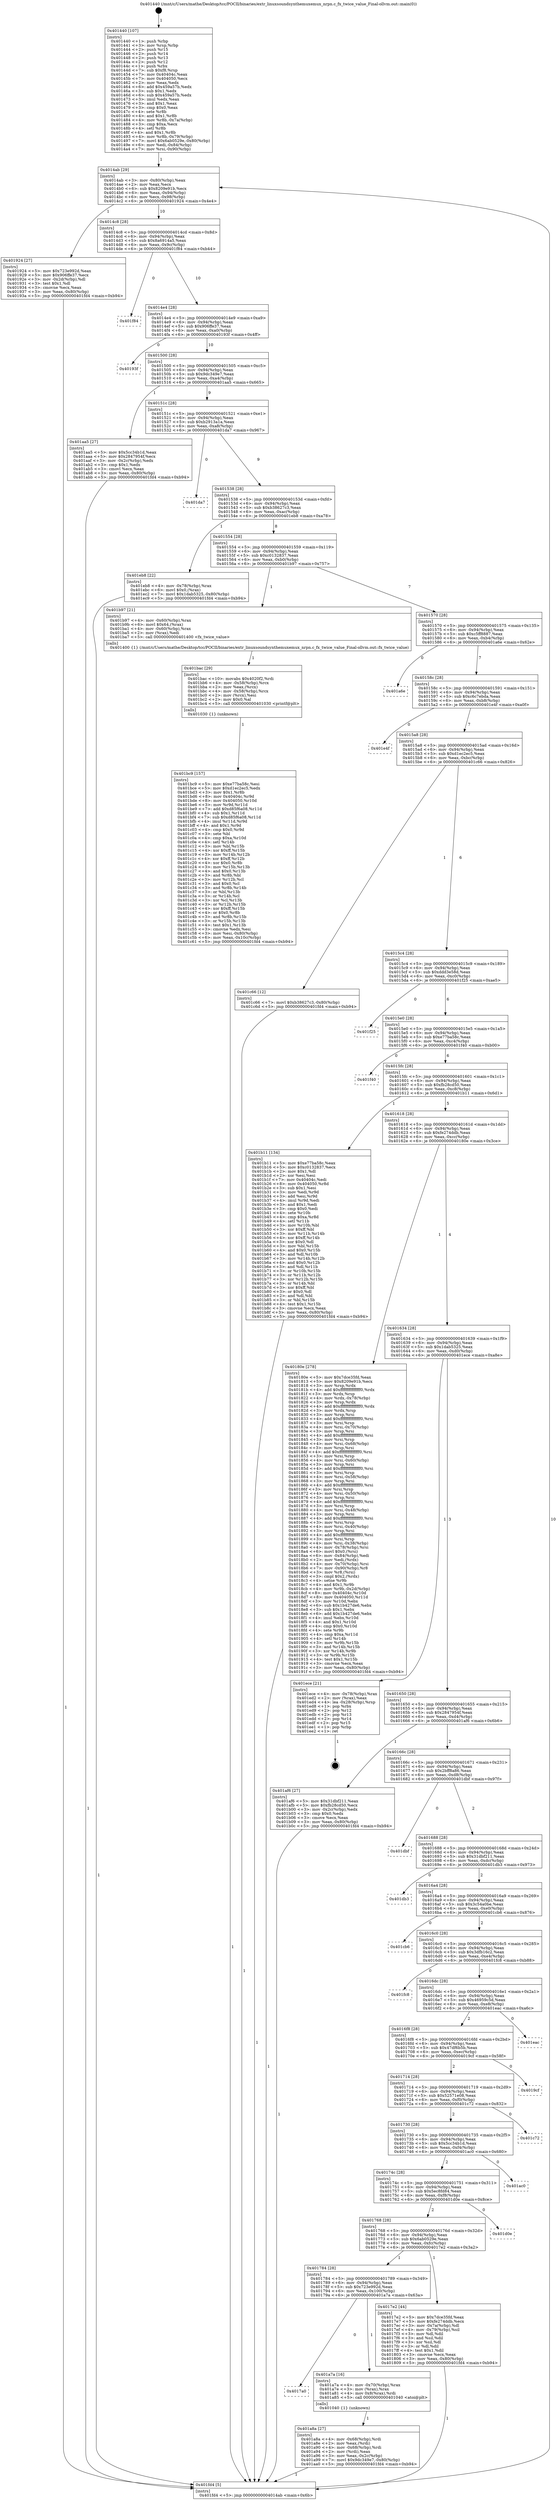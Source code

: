 digraph "0x401440" {
  label = "0x401440 (/mnt/c/Users/mathe/Desktop/tcc/POCII/binaries/extr_linuxsoundsynthemuxemux_nrpn.c_fx_twice_value_Final-ollvm.out::main(0))"
  labelloc = "t"
  node[shape=record]

  Entry [label="",width=0.3,height=0.3,shape=circle,fillcolor=black,style=filled]
  "0x4014ab" [label="{
     0x4014ab [29]\l
     | [instrs]\l
     &nbsp;&nbsp;0x4014ab \<+3\>: mov -0x80(%rbp),%eax\l
     &nbsp;&nbsp;0x4014ae \<+2\>: mov %eax,%ecx\l
     &nbsp;&nbsp;0x4014b0 \<+6\>: sub $0x8209e91b,%ecx\l
     &nbsp;&nbsp;0x4014b6 \<+6\>: mov %eax,-0x94(%rbp)\l
     &nbsp;&nbsp;0x4014bc \<+6\>: mov %ecx,-0x98(%rbp)\l
     &nbsp;&nbsp;0x4014c2 \<+6\>: je 0000000000401924 \<main+0x4e4\>\l
  }"]
  "0x401924" [label="{
     0x401924 [27]\l
     | [instrs]\l
     &nbsp;&nbsp;0x401924 \<+5\>: mov $0x723e992d,%eax\l
     &nbsp;&nbsp;0x401929 \<+5\>: mov $0x906ffe37,%ecx\l
     &nbsp;&nbsp;0x40192e \<+3\>: mov -0x2d(%rbp),%dl\l
     &nbsp;&nbsp;0x401931 \<+3\>: test $0x1,%dl\l
     &nbsp;&nbsp;0x401934 \<+3\>: cmovne %ecx,%eax\l
     &nbsp;&nbsp;0x401937 \<+3\>: mov %eax,-0x80(%rbp)\l
     &nbsp;&nbsp;0x40193a \<+5\>: jmp 0000000000401fd4 \<main+0xb94\>\l
  }"]
  "0x4014c8" [label="{
     0x4014c8 [28]\l
     | [instrs]\l
     &nbsp;&nbsp;0x4014c8 \<+5\>: jmp 00000000004014cd \<main+0x8d\>\l
     &nbsp;&nbsp;0x4014cd \<+6\>: mov -0x94(%rbp),%eax\l
     &nbsp;&nbsp;0x4014d3 \<+5\>: sub $0x8a6914a5,%eax\l
     &nbsp;&nbsp;0x4014d8 \<+6\>: mov %eax,-0x9c(%rbp)\l
     &nbsp;&nbsp;0x4014de \<+6\>: je 0000000000401f84 \<main+0xb44\>\l
  }"]
  Exit [label="",width=0.3,height=0.3,shape=circle,fillcolor=black,style=filled,peripheries=2]
  "0x401f84" [label="{
     0x401f84\l
  }", style=dashed]
  "0x4014e4" [label="{
     0x4014e4 [28]\l
     | [instrs]\l
     &nbsp;&nbsp;0x4014e4 \<+5\>: jmp 00000000004014e9 \<main+0xa9\>\l
     &nbsp;&nbsp;0x4014e9 \<+6\>: mov -0x94(%rbp),%eax\l
     &nbsp;&nbsp;0x4014ef \<+5\>: sub $0x906ffe37,%eax\l
     &nbsp;&nbsp;0x4014f4 \<+6\>: mov %eax,-0xa0(%rbp)\l
     &nbsp;&nbsp;0x4014fa \<+6\>: je 000000000040193f \<main+0x4ff\>\l
  }"]
  "0x401bc9" [label="{
     0x401bc9 [157]\l
     | [instrs]\l
     &nbsp;&nbsp;0x401bc9 \<+5\>: mov $0xe77ba58c,%esi\l
     &nbsp;&nbsp;0x401bce \<+5\>: mov $0xd1ec2ec5,%edx\l
     &nbsp;&nbsp;0x401bd3 \<+3\>: mov $0x1,%r8b\l
     &nbsp;&nbsp;0x401bd6 \<+8\>: mov 0x40404c,%r9d\l
     &nbsp;&nbsp;0x401bde \<+8\>: mov 0x404050,%r10d\l
     &nbsp;&nbsp;0x401be6 \<+3\>: mov %r9d,%r11d\l
     &nbsp;&nbsp;0x401be9 \<+7\>: add $0xd85f6a08,%r11d\l
     &nbsp;&nbsp;0x401bf0 \<+4\>: sub $0x1,%r11d\l
     &nbsp;&nbsp;0x401bf4 \<+7\>: sub $0xd85f6a08,%r11d\l
     &nbsp;&nbsp;0x401bfb \<+4\>: imul %r11d,%r9d\l
     &nbsp;&nbsp;0x401bff \<+4\>: and $0x1,%r9d\l
     &nbsp;&nbsp;0x401c03 \<+4\>: cmp $0x0,%r9d\l
     &nbsp;&nbsp;0x401c07 \<+3\>: sete %bl\l
     &nbsp;&nbsp;0x401c0a \<+4\>: cmp $0xa,%r10d\l
     &nbsp;&nbsp;0x401c0e \<+4\>: setl %r14b\l
     &nbsp;&nbsp;0x401c12 \<+3\>: mov %bl,%r15b\l
     &nbsp;&nbsp;0x401c15 \<+4\>: xor $0xff,%r15b\l
     &nbsp;&nbsp;0x401c19 \<+3\>: mov %r14b,%r12b\l
     &nbsp;&nbsp;0x401c1c \<+4\>: xor $0xff,%r12b\l
     &nbsp;&nbsp;0x401c20 \<+4\>: xor $0x0,%r8b\l
     &nbsp;&nbsp;0x401c24 \<+3\>: mov %r15b,%r13b\l
     &nbsp;&nbsp;0x401c27 \<+4\>: and $0x0,%r13b\l
     &nbsp;&nbsp;0x401c2b \<+3\>: and %r8b,%bl\l
     &nbsp;&nbsp;0x401c2e \<+3\>: mov %r12b,%cl\l
     &nbsp;&nbsp;0x401c31 \<+3\>: and $0x0,%cl\l
     &nbsp;&nbsp;0x401c34 \<+3\>: and %r8b,%r14b\l
     &nbsp;&nbsp;0x401c37 \<+3\>: or %bl,%r13b\l
     &nbsp;&nbsp;0x401c3a \<+3\>: or %r14b,%cl\l
     &nbsp;&nbsp;0x401c3d \<+3\>: xor %cl,%r13b\l
     &nbsp;&nbsp;0x401c40 \<+3\>: or %r12b,%r15b\l
     &nbsp;&nbsp;0x401c43 \<+4\>: xor $0xff,%r15b\l
     &nbsp;&nbsp;0x401c47 \<+4\>: or $0x0,%r8b\l
     &nbsp;&nbsp;0x401c4b \<+3\>: and %r8b,%r15b\l
     &nbsp;&nbsp;0x401c4e \<+3\>: or %r15b,%r13b\l
     &nbsp;&nbsp;0x401c51 \<+4\>: test $0x1,%r13b\l
     &nbsp;&nbsp;0x401c55 \<+3\>: cmovne %edx,%esi\l
     &nbsp;&nbsp;0x401c58 \<+3\>: mov %esi,-0x80(%rbp)\l
     &nbsp;&nbsp;0x401c5b \<+6\>: mov %eax,-0x10c(%rbp)\l
     &nbsp;&nbsp;0x401c61 \<+5\>: jmp 0000000000401fd4 \<main+0xb94\>\l
  }"]
  "0x40193f" [label="{
     0x40193f\l
  }", style=dashed]
  "0x401500" [label="{
     0x401500 [28]\l
     | [instrs]\l
     &nbsp;&nbsp;0x401500 \<+5\>: jmp 0000000000401505 \<main+0xc5\>\l
     &nbsp;&nbsp;0x401505 \<+6\>: mov -0x94(%rbp),%eax\l
     &nbsp;&nbsp;0x40150b \<+5\>: sub $0x9dc349e7,%eax\l
     &nbsp;&nbsp;0x401510 \<+6\>: mov %eax,-0xa4(%rbp)\l
     &nbsp;&nbsp;0x401516 \<+6\>: je 0000000000401aa5 \<main+0x665\>\l
  }"]
  "0x401bac" [label="{
     0x401bac [29]\l
     | [instrs]\l
     &nbsp;&nbsp;0x401bac \<+10\>: movabs $0x4020f2,%rdi\l
     &nbsp;&nbsp;0x401bb6 \<+4\>: mov -0x58(%rbp),%rcx\l
     &nbsp;&nbsp;0x401bba \<+2\>: mov %eax,(%rcx)\l
     &nbsp;&nbsp;0x401bbc \<+4\>: mov -0x58(%rbp),%rcx\l
     &nbsp;&nbsp;0x401bc0 \<+2\>: mov (%rcx),%esi\l
     &nbsp;&nbsp;0x401bc2 \<+2\>: mov $0x0,%al\l
     &nbsp;&nbsp;0x401bc4 \<+5\>: call 0000000000401030 \<printf@plt\>\l
     | [calls]\l
     &nbsp;&nbsp;0x401030 \{1\} (unknown)\l
  }"]
  "0x401aa5" [label="{
     0x401aa5 [27]\l
     | [instrs]\l
     &nbsp;&nbsp;0x401aa5 \<+5\>: mov $0x5cc34b1d,%eax\l
     &nbsp;&nbsp;0x401aaa \<+5\>: mov $0x2847954f,%ecx\l
     &nbsp;&nbsp;0x401aaf \<+3\>: mov -0x2c(%rbp),%edx\l
     &nbsp;&nbsp;0x401ab2 \<+3\>: cmp $0x1,%edx\l
     &nbsp;&nbsp;0x401ab5 \<+3\>: cmovl %ecx,%eax\l
     &nbsp;&nbsp;0x401ab8 \<+3\>: mov %eax,-0x80(%rbp)\l
     &nbsp;&nbsp;0x401abb \<+5\>: jmp 0000000000401fd4 \<main+0xb94\>\l
  }"]
  "0x40151c" [label="{
     0x40151c [28]\l
     | [instrs]\l
     &nbsp;&nbsp;0x40151c \<+5\>: jmp 0000000000401521 \<main+0xe1\>\l
     &nbsp;&nbsp;0x401521 \<+6\>: mov -0x94(%rbp),%eax\l
     &nbsp;&nbsp;0x401527 \<+5\>: sub $0xb2913a1a,%eax\l
     &nbsp;&nbsp;0x40152c \<+6\>: mov %eax,-0xa8(%rbp)\l
     &nbsp;&nbsp;0x401532 \<+6\>: je 0000000000401da7 \<main+0x967\>\l
  }"]
  "0x401a8a" [label="{
     0x401a8a [27]\l
     | [instrs]\l
     &nbsp;&nbsp;0x401a8a \<+4\>: mov -0x68(%rbp),%rdi\l
     &nbsp;&nbsp;0x401a8e \<+2\>: mov %eax,(%rdi)\l
     &nbsp;&nbsp;0x401a90 \<+4\>: mov -0x68(%rbp),%rdi\l
     &nbsp;&nbsp;0x401a94 \<+2\>: mov (%rdi),%eax\l
     &nbsp;&nbsp;0x401a96 \<+3\>: mov %eax,-0x2c(%rbp)\l
     &nbsp;&nbsp;0x401a99 \<+7\>: movl $0x9dc349e7,-0x80(%rbp)\l
     &nbsp;&nbsp;0x401aa0 \<+5\>: jmp 0000000000401fd4 \<main+0xb94\>\l
  }"]
  "0x401da7" [label="{
     0x401da7\l
  }", style=dashed]
  "0x401538" [label="{
     0x401538 [28]\l
     | [instrs]\l
     &nbsp;&nbsp;0x401538 \<+5\>: jmp 000000000040153d \<main+0xfd\>\l
     &nbsp;&nbsp;0x40153d \<+6\>: mov -0x94(%rbp),%eax\l
     &nbsp;&nbsp;0x401543 \<+5\>: sub $0xb38627c3,%eax\l
     &nbsp;&nbsp;0x401548 \<+6\>: mov %eax,-0xac(%rbp)\l
     &nbsp;&nbsp;0x40154e \<+6\>: je 0000000000401eb8 \<main+0xa78\>\l
  }"]
  "0x4017a0" [label="{
     0x4017a0\l
  }", style=dashed]
  "0x401eb8" [label="{
     0x401eb8 [22]\l
     | [instrs]\l
     &nbsp;&nbsp;0x401eb8 \<+4\>: mov -0x78(%rbp),%rax\l
     &nbsp;&nbsp;0x401ebc \<+6\>: movl $0x0,(%rax)\l
     &nbsp;&nbsp;0x401ec2 \<+7\>: movl $0x1dab5325,-0x80(%rbp)\l
     &nbsp;&nbsp;0x401ec9 \<+5\>: jmp 0000000000401fd4 \<main+0xb94\>\l
  }"]
  "0x401554" [label="{
     0x401554 [28]\l
     | [instrs]\l
     &nbsp;&nbsp;0x401554 \<+5\>: jmp 0000000000401559 \<main+0x119\>\l
     &nbsp;&nbsp;0x401559 \<+6\>: mov -0x94(%rbp),%eax\l
     &nbsp;&nbsp;0x40155f \<+5\>: sub $0xc0132837,%eax\l
     &nbsp;&nbsp;0x401564 \<+6\>: mov %eax,-0xb0(%rbp)\l
     &nbsp;&nbsp;0x40156a \<+6\>: je 0000000000401b97 \<main+0x757\>\l
  }"]
  "0x401a7a" [label="{
     0x401a7a [16]\l
     | [instrs]\l
     &nbsp;&nbsp;0x401a7a \<+4\>: mov -0x70(%rbp),%rax\l
     &nbsp;&nbsp;0x401a7e \<+3\>: mov (%rax),%rax\l
     &nbsp;&nbsp;0x401a81 \<+4\>: mov 0x8(%rax),%rdi\l
     &nbsp;&nbsp;0x401a85 \<+5\>: call 0000000000401040 \<atoi@plt\>\l
     | [calls]\l
     &nbsp;&nbsp;0x401040 \{1\} (unknown)\l
  }"]
  "0x401b97" [label="{
     0x401b97 [21]\l
     | [instrs]\l
     &nbsp;&nbsp;0x401b97 \<+4\>: mov -0x60(%rbp),%rax\l
     &nbsp;&nbsp;0x401b9b \<+6\>: movl $0x64,(%rax)\l
     &nbsp;&nbsp;0x401ba1 \<+4\>: mov -0x60(%rbp),%rax\l
     &nbsp;&nbsp;0x401ba5 \<+2\>: mov (%rax),%edi\l
     &nbsp;&nbsp;0x401ba7 \<+5\>: call 0000000000401400 \<fx_twice_value\>\l
     | [calls]\l
     &nbsp;&nbsp;0x401400 \{1\} (/mnt/c/Users/mathe/Desktop/tcc/POCII/binaries/extr_linuxsoundsynthemuxemux_nrpn.c_fx_twice_value_Final-ollvm.out::fx_twice_value)\l
  }"]
  "0x401570" [label="{
     0x401570 [28]\l
     | [instrs]\l
     &nbsp;&nbsp;0x401570 \<+5\>: jmp 0000000000401575 \<main+0x135\>\l
     &nbsp;&nbsp;0x401575 \<+6\>: mov -0x94(%rbp),%eax\l
     &nbsp;&nbsp;0x40157b \<+5\>: sub $0xc5ff8887,%eax\l
     &nbsp;&nbsp;0x401580 \<+6\>: mov %eax,-0xb4(%rbp)\l
     &nbsp;&nbsp;0x401586 \<+6\>: je 0000000000401a6e \<main+0x62e\>\l
  }"]
  "0x401440" [label="{
     0x401440 [107]\l
     | [instrs]\l
     &nbsp;&nbsp;0x401440 \<+1\>: push %rbp\l
     &nbsp;&nbsp;0x401441 \<+3\>: mov %rsp,%rbp\l
     &nbsp;&nbsp;0x401444 \<+2\>: push %r15\l
     &nbsp;&nbsp;0x401446 \<+2\>: push %r14\l
     &nbsp;&nbsp;0x401448 \<+2\>: push %r13\l
     &nbsp;&nbsp;0x40144a \<+2\>: push %r12\l
     &nbsp;&nbsp;0x40144c \<+1\>: push %rbx\l
     &nbsp;&nbsp;0x40144d \<+7\>: sub $0xf8,%rsp\l
     &nbsp;&nbsp;0x401454 \<+7\>: mov 0x40404c,%eax\l
     &nbsp;&nbsp;0x40145b \<+7\>: mov 0x404050,%ecx\l
     &nbsp;&nbsp;0x401462 \<+2\>: mov %eax,%edx\l
     &nbsp;&nbsp;0x401464 \<+6\>: add $0x459a57b,%edx\l
     &nbsp;&nbsp;0x40146a \<+3\>: sub $0x1,%edx\l
     &nbsp;&nbsp;0x40146d \<+6\>: sub $0x459a57b,%edx\l
     &nbsp;&nbsp;0x401473 \<+3\>: imul %edx,%eax\l
     &nbsp;&nbsp;0x401476 \<+3\>: and $0x1,%eax\l
     &nbsp;&nbsp;0x401479 \<+3\>: cmp $0x0,%eax\l
     &nbsp;&nbsp;0x40147c \<+4\>: sete %r8b\l
     &nbsp;&nbsp;0x401480 \<+4\>: and $0x1,%r8b\l
     &nbsp;&nbsp;0x401484 \<+4\>: mov %r8b,-0x7a(%rbp)\l
     &nbsp;&nbsp;0x401488 \<+3\>: cmp $0xa,%ecx\l
     &nbsp;&nbsp;0x40148b \<+4\>: setl %r8b\l
     &nbsp;&nbsp;0x40148f \<+4\>: and $0x1,%r8b\l
     &nbsp;&nbsp;0x401493 \<+4\>: mov %r8b,-0x79(%rbp)\l
     &nbsp;&nbsp;0x401497 \<+7\>: movl $0x6ab0529e,-0x80(%rbp)\l
     &nbsp;&nbsp;0x40149e \<+6\>: mov %edi,-0x84(%rbp)\l
     &nbsp;&nbsp;0x4014a4 \<+7\>: mov %rsi,-0x90(%rbp)\l
  }"]
  "0x401a6e" [label="{
     0x401a6e\l
  }", style=dashed]
  "0x40158c" [label="{
     0x40158c [28]\l
     | [instrs]\l
     &nbsp;&nbsp;0x40158c \<+5\>: jmp 0000000000401591 \<main+0x151\>\l
     &nbsp;&nbsp;0x401591 \<+6\>: mov -0x94(%rbp),%eax\l
     &nbsp;&nbsp;0x401597 \<+5\>: sub $0xc6c7ebda,%eax\l
     &nbsp;&nbsp;0x40159c \<+6\>: mov %eax,-0xb8(%rbp)\l
     &nbsp;&nbsp;0x4015a2 \<+6\>: je 0000000000401e4f \<main+0xa0f\>\l
  }"]
  "0x401fd4" [label="{
     0x401fd4 [5]\l
     | [instrs]\l
     &nbsp;&nbsp;0x401fd4 \<+5\>: jmp 00000000004014ab \<main+0x6b\>\l
  }"]
  "0x401e4f" [label="{
     0x401e4f\l
  }", style=dashed]
  "0x4015a8" [label="{
     0x4015a8 [28]\l
     | [instrs]\l
     &nbsp;&nbsp;0x4015a8 \<+5\>: jmp 00000000004015ad \<main+0x16d\>\l
     &nbsp;&nbsp;0x4015ad \<+6\>: mov -0x94(%rbp),%eax\l
     &nbsp;&nbsp;0x4015b3 \<+5\>: sub $0xd1ec2ec5,%eax\l
     &nbsp;&nbsp;0x4015b8 \<+6\>: mov %eax,-0xbc(%rbp)\l
     &nbsp;&nbsp;0x4015be \<+6\>: je 0000000000401c66 \<main+0x826\>\l
  }"]
  "0x401784" [label="{
     0x401784 [28]\l
     | [instrs]\l
     &nbsp;&nbsp;0x401784 \<+5\>: jmp 0000000000401789 \<main+0x349\>\l
     &nbsp;&nbsp;0x401789 \<+6\>: mov -0x94(%rbp),%eax\l
     &nbsp;&nbsp;0x40178f \<+5\>: sub $0x723e992d,%eax\l
     &nbsp;&nbsp;0x401794 \<+6\>: mov %eax,-0x100(%rbp)\l
     &nbsp;&nbsp;0x40179a \<+6\>: je 0000000000401a7a \<main+0x63a\>\l
  }"]
  "0x401c66" [label="{
     0x401c66 [12]\l
     | [instrs]\l
     &nbsp;&nbsp;0x401c66 \<+7\>: movl $0xb38627c3,-0x80(%rbp)\l
     &nbsp;&nbsp;0x401c6d \<+5\>: jmp 0000000000401fd4 \<main+0xb94\>\l
  }"]
  "0x4015c4" [label="{
     0x4015c4 [28]\l
     | [instrs]\l
     &nbsp;&nbsp;0x4015c4 \<+5\>: jmp 00000000004015c9 \<main+0x189\>\l
     &nbsp;&nbsp;0x4015c9 \<+6\>: mov -0x94(%rbp),%eax\l
     &nbsp;&nbsp;0x4015cf \<+5\>: sub $0xddd3e58d,%eax\l
     &nbsp;&nbsp;0x4015d4 \<+6\>: mov %eax,-0xc0(%rbp)\l
     &nbsp;&nbsp;0x4015da \<+6\>: je 0000000000401f25 \<main+0xae5\>\l
  }"]
  "0x4017e2" [label="{
     0x4017e2 [44]\l
     | [instrs]\l
     &nbsp;&nbsp;0x4017e2 \<+5\>: mov $0x7dce35fd,%eax\l
     &nbsp;&nbsp;0x4017e7 \<+5\>: mov $0xfe274ddb,%ecx\l
     &nbsp;&nbsp;0x4017ec \<+3\>: mov -0x7a(%rbp),%dl\l
     &nbsp;&nbsp;0x4017ef \<+4\>: mov -0x79(%rbp),%sil\l
     &nbsp;&nbsp;0x4017f3 \<+3\>: mov %dl,%dil\l
     &nbsp;&nbsp;0x4017f6 \<+3\>: and %sil,%dil\l
     &nbsp;&nbsp;0x4017f9 \<+3\>: xor %sil,%dl\l
     &nbsp;&nbsp;0x4017fc \<+3\>: or %dl,%dil\l
     &nbsp;&nbsp;0x4017ff \<+4\>: test $0x1,%dil\l
     &nbsp;&nbsp;0x401803 \<+3\>: cmovne %ecx,%eax\l
     &nbsp;&nbsp;0x401806 \<+3\>: mov %eax,-0x80(%rbp)\l
     &nbsp;&nbsp;0x401809 \<+5\>: jmp 0000000000401fd4 \<main+0xb94\>\l
  }"]
  "0x401f25" [label="{
     0x401f25\l
  }", style=dashed]
  "0x4015e0" [label="{
     0x4015e0 [28]\l
     | [instrs]\l
     &nbsp;&nbsp;0x4015e0 \<+5\>: jmp 00000000004015e5 \<main+0x1a5\>\l
     &nbsp;&nbsp;0x4015e5 \<+6\>: mov -0x94(%rbp),%eax\l
     &nbsp;&nbsp;0x4015eb \<+5\>: sub $0xe77ba58c,%eax\l
     &nbsp;&nbsp;0x4015f0 \<+6\>: mov %eax,-0xc4(%rbp)\l
     &nbsp;&nbsp;0x4015f6 \<+6\>: je 0000000000401f40 \<main+0xb00\>\l
  }"]
  "0x401768" [label="{
     0x401768 [28]\l
     | [instrs]\l
     &nbsp;&nbsp;0x401768 \<+5\>: jmp 000000000040176d \<main+0x32d\>\l
     &nbsp;&nbsp;0x40176d \<+6\>: mov -0x94(%rbp),%eax\l
     &nbsp;&nbsp;0x401773 \<+5\>: sub $0x6ab0529e,%eax\l
     &nbsp;&nbsp;0x401778 \<+6\>: mov %eax,-0xfc(%rbp)\l
     &nbsp;&nbsp;0x40177e \<+6\>: je 00000000004017e2 \<main+0x3a2\>\l
  }"]
  "0x401f40" [label="{
     0x401f40\l
  }", style=dashed]
  "0x4015fc" [label="{
     0x4015fc [28]\l
     | [instrs]\l
     &nbsp;&nbsp;0x4015fc \<+5\>: jmp 0000000000401601 \<main+0x1c1\>\l
     &nbsp;&nbsp;0x401601 \<+6\>: mov -0x94(%rbp),%eax\l
     &nbsp;&nbsp;0x401607 \<+5\>: sub $0xfb28cd50,%eax\l
     &nbsp;&nbsp;0x40160c \<+6\>: mov %eax,-0xc8(%rbp)\l
     &nbsp;&nbsp;0x401612 \<+6\>: je 0000000000401b11 \<main+0x6d1\>\l
  }"]
  "0x401d0e" [label="{
     0x401d0e\l
  }", style=dashed]
  "0x401b11" [label="{
     0x401b11 [134]\l
     | [instrs]\l
     &nbsp;&nbsp;0x401b11 \<+5\>: mov $0xe77ba58c,%eax\l
     &nbsp;&nbsp;0x401b16 \<+5\>: mov $0xc0132837,%ecx\l
     &nbsp;&nbsp;0x401b1b \<+2\>: mov $0x1,%dl\l
     &nbsp;&nbsp;0x401b1d \<+2\>: xor %esi,%esi\l
     &nbsp;&nbsp;0x401b1f \<+7\>: mov 0x40404c,%edi\l
     &nbsp;&nbsp;0x401b26 \<+8\>: mov 0x404050,%r8d\l
     &nbsp;&nbsp;0x401b2e \<+3\>: sub $0x1,%esi\l
     &nbsp;&nbsp;0x401b31 \<+3\>: mov %edi,%r9d\l
     &nbsp;&nbsp;0x401b34 \<+3\>: add %esi,%r9d\l
     &nbsp;&nbsp;0x401b37 \<+4\>: imul %r9d,%edi\l
     &nbsp;&nbsp;0x401b3b \<+3\>: and $0x1,%edi\l
     &nbsp;&nbsp;0x401b3e \<+3\>: cmp $0x0,%edi\l
     &nbsp;&nbsp;0x401b41 \<+4\>: sete %r10b\l
     &nbsp;&nbsp;0x401b45 \<+4\>: cmp $0xa,%r8d\l
     &nbsp;&nbsp;0x401b49 \<+4\>: setl %r11b\l
     &nbsp;&nbsp;0x401b4d \<+3\>: mov %r10b,%bl\l
     &nbsp;&nbsp;0x401b50 \<+3\>: xor $0xff,%bl\l
     &nbsp;&nbsp;0x401b53 \<+3\>: mov %r11b,%r14b\l
     &nbsp;&nbsp;0x401b56 \<+4\>: xor $0xff,%r14b\l
     &nbsp;&nbsp;0x401b5a \<+3\>: xor $0x0,%dl\l
     &nbsp;&nbsp;0x401b5d \<+3\>: mov %bl,%r15b\l
     &nbsp;&nbsp;0x401b60 \<+4\>: and $0x0,%r15b\l
     &nbsp;&nbsp;0x401b64 \<+3\>: and %dl,%r10b\l
     &nbsp;&nbsp;0x401b67 \<+3\>: mov %r14b,%r12b\l
     &nbsp;&nbsp;0x401b6a \<+4\>: and $0x0,%r12b\l
     &nbsp;&nbsp;0x401b6e \<+3\>: and %dl,%r11b\l
     &nbsp;&nbsp;0x401b71 \<+3\>: or %r10b,%r15b\l
     &nbsp;&nbsp;0x401b74 \<+3\>: or %r11b,%r12b\l
     &nbsp;&nbsp;0x401b77 \<+3\>: xor %r12b,%r15b\l
     &nbsp;&nbsp;0x401b7a \<+3\>: or %r14b,%bl\l
     &nbsp;&nbsp;0x401b7d \<+3\>: xor $0xff,%bl\l
     &nbsp;&nbsp;0x401b80 \<+3\>: or $0x0,%dl\l
     &nbsp;&nbsp;0x401b83 \<+2\>: and %dl,%bl\l
     &nbsp;&nbsp;0x401b85 \<+3\>: or %bl,%r15b\l
     &nbsp;&nbsp;0x401b88 \<+4\>: test $0x1,%r15b\l
     &nbsp;&nbsp;0x401b8c \<+3\>: cmovne %ecx,%eax\l
     &nbsp;&nbsp;0x401b8f \<+3\>: mov %eax,-0x80(%rbp)\l
     &nbsp;&nbsp;0x401b92 \<+5\>: jmp 0000000000401fd4 \<main+0xb94\>\l
  }"]
  "0x401618" [label="{
     0x401618 [28]\l
     | [instrs]\l
     &nbsp;&nbsp;0x401618 \<+5\>: jmp 000000000040161d \<main+0x1dd\>\l
     &nbsp;&nbsp;0x40161d \<+6\>: mov -0x94(%rbp),%eax\l
     &nbsp;&nbsp;0x401623 \<+5\>: sub $0xfe274ddb,%eax\l
     &nbsp;&nbsp;0x401628 \<+6\>: mov %eax,-0xcc(%rbp)\l
     &nbsp;&nbsp;0x40162e \<+6\>: je 000000000040180e \<main+0x3ce\>\l
  }"]
  "0x40174c" [label="{
     0x40174c [28]\l
     | [instrs]\l
     &nbsp;&nbsp;0x40174c \<+5\>: jmp 0000000000401751 \<main+0x311\>\l
     &nbsp;&nbsp;0x401751 \<+6\>: mov -0x94(%rbp),%eax\l
     &nbsp;&nbsp;0x401757 \<+5\>: sub $0x5ec8fd84,%eax\l
     &nbsp;&nbsp;0x40175c \<+6\>: mov %eax,-0xf8(%rbp)\l
     &nbsp;&nbsp;0x401762 \<+6\>: je 0000000000401d0e \<main+0x8ce\>\l
  }"]
  "0x40180e" [label="{
     0x40180e [278]\l
     | [instrs]\l
     &nbsp;&nbsp;0x40180e \<+5\>: mov $0x7dce35fd,%eax\l
     &nbsp;&nbsp;0x401813 \<+5\>: mov $0x8209e91b,%ecx\l
     &nbsp;&nbsp;0x401818 \<+3\>: mov %rsp,%rdx\l
     &nbsp;&nbsp;0x40181b \<+4\>: add $0xfffffffffffffff0,%rdx\l
     &nbsp;&nbsp;0x40181f \<+3\>: mov %rdx,%rsp\l
     &nbsp;&nbsp;0x401822 \<+4\>: mov %rdx,-0x78(%rbp)\l
     &nbsp;&nbsp;0x401826 \<+3\>: mov %rsp,%rdx\l
     &nbsp;&nbsp;0x401829 \<+4\>: add $0xfffffffffffffff0,%rdx\l
     &nbsp;&nbsp;0x40182d \<+3\>: mov %rdx,%rsp\l
     &nbsp;&nbsp;0x401830 \<+3\>: mov %rsp,%rsi\l
     &nbsp;&nbsp;0x401833 \<+4\>: add $0xfffffffffffffff0,%rsi\l
     &nbsp;&nbsp;0x401837 \<+3\>: mov %rsi,%rsp\l
     &nbsp;&nbsp;0x40183a \<+4\>: mov %rsi,-0x70(%rbp)\l
     &nbsp;&nbsp;0x40183e \<+3\>: mov %rsp,%rsi\l
     &nbsp;&nbsp;0x401841 \<+4\>: add $0xfffffffffffffff0,%rsi\l
     &nbsp;&nbsp;0x401845 \<+3\>: mov %rsi,%rsp\l
     &nbsp;&nbsp;0x401848 \<+4\>: mov %rsi,-0x68(%rbp)\l
     &nbsp;&nbsp;0x40184c \<+3\>: mov %rsp,%rsi\l
     &nbsp;&nbsp;0x40184f \<+4\>: add $0xfffffffffffffff0,%rsi\l
     &nbsp;&nbsp;0x401853 \<+3\>: mov %rsi,%rsp\l
     &nbsp;&nbsp;0x401856 \<+4\>: mov %rsi,-0x60(%rbp)\l
     &nbsp;&nbsp;0x40185a \<+3\>: mov %rsp,%rsi\l
     &nbsp;&nbsp;0x40185d \<+4\>: add $0xfffffffffffffff0,%rsi\l
     &nbsp;&nbsp;0x401861 \<+3\>: mov %rsi,%rsp\l
     &nbsp;&nbsp;0x401864 \<+4\>: mov %rsi,-0x58(%rbp)\l
     &nbsp;&nbsp;0x401868 \<+3\>: mov %rsp,%rsi\l
     &nbsp;&nbsp;0x40186b \<+4\>: add $0xfffffffffffffff0,%rsi\l
     &nbsp;&nbsp;0x40186f \<+3\>: mov %rsi,%rsp\l
     &nbsp;&nbsp;0x401872 \<+4\>: mov %rsi,-0x50(%rbp)\l
     &nbsp;&nbsp;0x401876 \<+3\>: mov %rsp,%rsi\l
     &nbsp;&nbsp;0x401879 \<+4\>: add $0xfffffffffffffff0,%rsi\l
     &nbsp;&nbsp;0x40187d \<+3\>: mov %rsi,%rsp\l
     &nbsp;&nbsp;0x401880 \<+4\>: mov %rsi,-0x48(%rbp)\l
     &nbsp;&nbsp;0x401884 \<+3\>: mov %rsp,%rsi\l
     &nbsp;&nbsp;0x401887 \<+4\>: add $0xfffffffffffffff0,%rsi\l
     &nbsp;&nbsp;0x40188b \<+3\>: mov %rsi,%rsp\l
     &nbsp;&nbsp;0x40188e \<+4\>: mov %rsi,-0x40(%rbp)\l
     &nbsp;&nbsp;0x401892 \<+3\>: mov %rsp,%rsi\l
     &nbsp;&nbsp;0x401895 \<+4\>: add $0xfffffffffffffff0,%rsi\l
     &nbsp;&nbsp;0x401899 \<+3\>: mov %rsi,%rsp\l
     &nbsp;&nbsp;0x40189c \<+4\>: mov %rsi,-0x38(%rbp)\l
     &nbsp;&nbsp;0x4018a0 \<+4\>: mov -0x78(%rbp),%rsi\l
     &nbsp;&nbsp;0x4018a4 \<+6\>: movl $0x0,(%rsi)\l
     &nbsp;&nbsp;0x4018aa \<+6\>: mov -0x84(%rbp),%edi\l
     &nbsp;&nbsp;0x4018b0 \<+2\>: mov %edi,(%rdx)\l
     &nbsp;&nbsp;0x4018b2 \<+4\>: mov -0x70(%rbp),%rsi\l
     &nbsp;&nbsp;0x4018b6 \<+7\>: mov -0x90(%rbp),%r8\l
     &nbsp;&nbsp;0x4018bd \<+3\>: mov %r8,(%rsi)\l
     &nbsp;&nbsp;0x4018c0 \<+3\>: cmpl $0x2,(%rdx)\l
     &nbsp;&nbsp;0x4018c3 \<+4\>: setne %r9b\l
     &nbsp;&nbsp;0x4018c7 \<+4\>: and $0x1,%r9b\l
     &nbsp;&nbsp;0x4018cb \<+4\>: mov %r9b,-0x2d(%rbp)\l
     &nbsp;&nbsp;0x4018cf \<+8\>: mov 0x40404c,%r10d\l
     &nbsp;&nbsp;0x4018d7 \<+8\>: mov 0x404050,%r11d\l
     &nbsp;&nbsp;0x4018df \<+3\>: mov %r10d,%ebx\l
     &nbsp;&nbsp;0x4018e2 \<+6\>: sub $0x1b427de6,%ebx\l
     &nbsp;&nbsp;0x4018e8 \<+3\>: sub $0x1,%ebx\l
     &nbsp;&nbsp;0x4018eb \<+6\>: add $0x1b427de6,%ebx\l
     &nbsp;&nbsp;0x4018f1 \<+4\>: imul %ebx,%r10d\l
     &nbsp;&nbsp;0x4018f5 \<+4\>: and $0x1,%r10d\l
     &nbsp;&nbsp;0x4018f9 \<+4\>: cmp $0x0,%r10d\l
     &nbsp;&nbsp;0x4018fd \<+4\>: sete %r9b\l
     &nbsp;&nbsp;0x401901 \<+4\>: cmp $0xa,%r11d\l
     &nbsp;&nbsp;0x401905 \<+4\>: setl %r14b\l
     &nbsp;&nbsp;0x401909 \<+3\>: mov %r9b,%r15b\l
     &nbsp;&nbsp;0x40190c \<+3\>: and %r14b,%r15b\l
     &nbsp;&nbsp;0x40190f \<+3\>: xor %r14b,%r9b\l
     &nbsp;&nbsp;0x401912 \<+3\>: or %r9b,%r15b\l
     &nbsp;&nbsp;0x401915 \<+4\>: test $0x1,%r15b\l
     &nbsp;&nbsp;0x401919 \<+3\>: cmovne %ecx,%eax\l
     &nbsp;&nbsp;0x40191c \<+3\>: mov %eax,-0x80(%rbp)\l
     &nbsp;&nbsp;0x40191f \<+5\>: jmp 0000000000401fd4 \<main+0xb94\>\l
  }"]
  "0x401634" [label="{
     0x401634 [28]\l
     | [instrs]\l
     &nbsp;&nbsp;0x401634 \<+5\>: jmp 0000000000401639 \<main+0x1f9\>\l
     &nbsp;&nbsp;0x401639 \<+6\>: mov -0x94(%rbp),%eax\l
     &nbsp;&nbsp;0x40163f \<+5\>: sub $0x1dab5325,%eax\l
     &nbsp;&nbsp;0x401644 \<+6\>: mov %eax,-0xd0(%rbp)\l
     &nbsp;&nbsp;0x40164a \<+6\>: je 0000000000401ece \<main+0xa8e\>\l
  }"]
  "0x401ac0" [label="{
     0x401ac0\l
  }", style=dashed]
  "0x401ece" [label="{
     0x401ece [21]\l
     | [instrs]\l
     &nbsp;&nbsp;0x401ece \<+4\>: mov -0x78(%rbp),%rax\l
     &nbsp;&nbsp;0x401ed2 \<+2\>: mov (%rax),%eax\l
     &nbsp;&nbsp;0x401ed4 \<+4\>: lea -0x28(%rbp),%rsp\l
     &nbsp;&nbsp;0x401ed8 \<+1\>: pop %rbx\l
     &nbsp;&nbsp;0x401ed9 \<+2\>: pop %r12\l
     &nbsp;&nbsp;0x401edb \<+2\>: pop %r13\l
     &nbsp;&nbsp;0x401edd \<+2\>: pop %r14\l
     &nbsp;&nbsp;0x401edf \<+2\>: pop %r15\l
     &nbsp;&nbsp;0x401ee1 \<+1\>: pop %rbp\l
     &nbsp;&nbsp;0x401ee2 \<+1\>: ret\l
  }"]
  "0x401650" [label="{
     0x401650 [28]\l
     | [instrs]\l
     &nbsp;&nbsp;0x401650 \<+5\>: jmp 0000000000401655 \<main+0x215\>\l
     &nbsp;&nbsp;0x401655 \<+6\>: mov -0x94(%rbp),%eax\l
     &nbsp;&nbsp;0x40165b \<+5\>: sub $0x2847954f,%eax\l
     &nbsp;&nbsp;0x401660 \<+6\>: mov %eax,-0xd4(%rbp)\l
     &nbsp;&nbsp;0x401666 \<+6\>: je 0000000000401af6 \<main+0x6b6\>\l
  }"]
  "0x401730" [label="{
     0x401730 [28]\l
     | [instrs]\l
     &nbsp;&nbsp;0x401730 \<+5\>: jmp 0000000000401735 \<main+0x2f5\>\l
     &nbsp;&nbsp;0x401735 \<+6\>: mov -0x94(%rbp),%eax\l
     &nbsp;&nbsp;0x40173b \<+5\>: sub $0x5cc34b1d,%eax\l
     &nbsp;&nbsp;0x401740 \<+6\>: mov %eax,-0xf4(%rbp)\l
     &nbsp;&nbsp;0x401746 \<+6\>: je 0000000000401ac0 \<main+0x680\>\l
  }"]
  "0x401af6" [label="{
     0x401af6 [27]\l
     | [instrs]\l
     &nbsp;&nbsp;0x401af6 \<+5\>: mov $0x31dbf211,%eax\l
     &nbsp;&nbsp;0x401afb \<+5\>: mov $0xfb28cd50,%ecx\l
     &nbsp;&nbsp;0x401b00 \<+3\>: mov -0x2c(%rbp),%edx\l
     &nbsp;&nbsp;0x401b03 \<+3\>: cmp $0x0,%edx\l
     &nbsp;&nbsp;0x401b06 \<+3\>: cmove %ecx,%eax\l
     &nbsp;&nbsp;0x401b09 \<+3\>: mov %eax,-0x80(%rbp)\l
     &nbsp;&nbsp;0x401b0c \<+5\>: jmp 0000000000401fd4 \<main+0xb94\>\l
  }"]
  "0x40166c" [label="{
     0x40166c [28]\l
     | [instrs]\l
     &nbsp;&nbsp;0x40166c \<+5\>: jmp 0000000000401671 \<main+0x231\>\l
     &nbsp;&nbsp;0x401671 \<+6\>: mov -0x94(%rbp),%eax\l
     &nbsp;&nbsp;0x401677 \<+5\>: sub $0x2bff8a86,%eax\l
     &nbsp;&nbsp;0x40167c \<+6\>: mov %eax,-0xd8(%rbp)\l
     &nbsp;&nbsp;0x401682 \<+6\>: je 0000000000401dbf \<main+0x97f\>\l
  }"]
  "0x401c72" [label="{
     0x401c72\l
  }", style=dashed]
  "0x401dbf" [label="{
     0x401dbf\l
  }", style=dashed]
  "0x401688" [label="{
     0x401688 [28]\l
     | [instrs]\l
     &nbsp;&nbsp;0x401688 \<+5\>: jmp 000000000040168d \<main+0x24d\>\l
     &nbsp;&nbsp;0x40168d \<+6\>: mov -0x94(%rbp),%eax\l
     &nbsp;&nbsp;0x401693 \<+5\>: sub $0x31dbf211,%eax\l
     &nbsp;&nbsp;0x401698 \<+6\>: mov %eax,-0xdc(%rbp)\l
     &nbsp;&nbsp;0x40169e \<+6\>: je 0000000000401db3 \<main+0x973\>\l
  }"]
  "0x401714" [label="{
     0x401714 [28]\l
     | [instrs]\l
     &nbsp;&nbsp;0x401714 \<+5\>: jmp 0000000000401719 \<main+0x2d9\>\l
     &nbsp;&nbsp;0x401719 \<+6\>: mov -0x94(%rbp),%eax\l
     &nbsp;&nbsp;0x40171f \<+5\>: sub $0x52571e08,%eax\l
     &nbsp;&nbsp;0x401724 \<+6\>: mov %eax,-0xf0(%rbp)\l
     &nbsp;&nbsp;0x40172a \<+6\>: je 0000000000401c72 \<main+0x832\>\l
  }"]
  "0x401db3" [label="{
     0x401db3\l
  }", style=dashed]
  "0x4016a4" [label="{
     0x4016a4 [28]\l
     | [instrs]\l
     &nbsp;&nbsp;0x4016a4 \<+5\>: jmp 00000000004016a9 \<main+0x269\>\l
     &nbsp;&nbsp;0x4016a9 \<+6\>: mov -0x94(%rbp),%eax\l
     &nbsp;&nbsp;0x4016af \<+5\>: sub $0x3c54a0be,%eax\l
     &nbsp;&nbsp;0x4016b4 \<+6\>: mov %eax,-0xe0(%rbp)\l
     &nbsp;&nbsp;0x4016ba \<+6\>: je 0000000000401cb6 \<main+0x876\>\l
  }"]
  "0x4019cf" [label="{
     0x4019cf\l
  }", style=dashed]
  "0x401cb6" [label="{
     0x401cb6\l
  }", style=dashed]
  "0x4016c0" [label="{
     0x4016c0 [28]\l
     | [instrs]\l
     &nbsp;&nbsp;0x4016c0 \<+5\>: jmp 00000000004016c5 \<main+0x285\>\l
     &nbsp;&nbsp;0x4016c5 \<+6\>: mov -0x94(%rbp),%eax\l
     &nbsp;&nbsp;0x4016cb \<+5\>: sub $0x3dfb16c2,%eax\l
     &nbsp;&nbsp;0x4016d0 \<+6\>: mov %eax,-0xe4(%rbp)\l
     &nbsp;&nbsp;0x4016d6 \<+6\>: je 0000000000401fc8 \<main+0xb88\>\l
  }"]
  "0x4016f8" [label="{
     0x4016f8 [28]\l
     | [instrs]\l
     &nbsp;&nbsp;0x4016f8 \<+5\>: jmp 00000000004016fd \<main+0x2bd\>\l
     &nbsp;&nbsp;0x4016fd \<+6\>: mov -0x94(%rbp),%eax\l
     &nbsp;&nbsp;0x401703 \<+5\>: sub $0x47df6b5b,%eax\l
     &nbsp;&nbsp;0x401708 \<+6\>: mov %eax,-0xec(%rbp)\l
     &nbsp;&nbsp;0x40170e \<+6\>: je 00000000004019cf \<main+0x58f\>\l
  }"]
  "0x401fc8" [label="{
     0x401fc8\l
  }", style=dashed]
  "0x4016dc" [label="{
     0x4016dc [28]\l
     | [instrs]\l
     &nbsp;&nbsp;0x4016dc \<+5\>: jmp 00000000004016e1 \<main+0x2a1\>\l
     &nbsp;&nbsp;0x4016e1 \<+6\>: mov -0x94(%rbp),%eax\l
     &nbsp;&nbsp;0x4016e7 \<+5\>: sub $0x46959c5d,%eax\l
     &nbsp;&nbsp;0x4016ec \<+6\>: mov %eax,-0xe8(%rbp)\l
     &nbsp;&nbsp;0x4016f2 \<+6\>: je 0000000000401eac \<main+0xa6c\>\l
  }"]
  "0x401eac" [label="{
     0x401eac\l
  }", style=dashed]
  Entry -> "0x401440" [label=" 1"]
  "0x4014ab" -> "0x401924" [label=" 1"]
  "0x4014ab" -> "0x4014c8" [label=" 10"]
  "0x401ece" -> Exit [label=" 1"]
  "0x4014c8" -> "0x401f84" [label=" 0"]
  "0x4014c8" -> "0x4014e4" [label=" 10"]
  "0x401eb8" -> "0x401fd4" [label=" 1"]
  "0x4014e4" -> "0x40193f" [label=" 0"]
  "0x4014e4" -> "0x401500" [label=" 10"]
  "0x401c66" -> "0x401fd4" [label=" 1"]
  "0x401500" -> "0x401aa5" [label=" 1"]
  "0x401500" -> "0x40151c" [label=" 9"]
  "0x401bc9" -> "0x401fd4" [label=" 1"]
  "0x40151c" -> "0x401da7" [label=" 0"]
  "0x40151c" -> "0x401538" [label=" 9"]
  "0x401bac" -> "0x401bc9" [label=" 1"]
  "0x401538" -> "0x401eb8" [label=" 1"]
  "0x401538" -> "0x401554" [label=" 8"]
  "0x401b97" -> "0x401bac" [label=" 1"]
  "0x401554" -> "0x401b97" [label=" 1"]
  "0x401554" -> "0x401570" [label=" 7"]
  "0x401b11" -> "0x401fd4" [label=" 1"]
  "0x401570" -> "0x401a6e" [label=" 0"]
  "0x401570" -> "0x40158c" [label=" 7"]
  "0x401a8a" -> "0x401fd4" [label=" 1"]
  "0x40158c" -> "0x401e4f" [label=" 0"]
  "0x40158c" -> "0x4015a8" [label=" 7"]
  "0x401a7a" -> "0x401a8a" [label=" 1"]
  "0x4015a8" -> "0x401c66" [label=" 1"]
  "0x4015a8" -> "0x4015c4" [label=" 6"]
  "0x401784" -> "0x4017a0" [label=" 0"]
  "0x4015c4" -> "0x401f25" [label=" 0"]
  "0x4015c4" -> "0x4015e0" [label=" 6"]
  "0x401784" -> "0x401a7a" [label=" 1"]
  "0x4015e0" -> "0x401f40" [label=" 0"]
  "0x4015e0" -> "0x4015fc" [label=" 6"]
  "0x401924" -> "0x401fd4" [label=" 1"]
  "0x4015fc" -> "0x401b11" [label=" 1"]
  "0x4015fc" -> "0x401618" [label=" 5"]
  "0x40180e" -> "0x401fd4" [label=" 1"]
  "0x401618" -> "0x40180e" [label=" 1"]
  "0x401618" -> "0x401634" [label=" 4"]
  "0x401fd4" -> "0x4014ab" [label=" 10"]
  "0x401634" -> "0x401ece" [label=" 1"]
  "0x401634" -> "0x401650" [label=" 3"]
  "0x401440" -> "0x4014ab" [label=" 1"]
  "0x401650" -> "0x401af6" [label=" 1"]
  "0x401650" -> "0x40166c" [label=" 2"]
  "0x401768" -> "0x401784" [label=" 1"]
  "0x40166c" -> "0x401dbf" [label=" 0"]
  "0x40166c" -> "0x401688" [label=" 2"]
  "0x401768" -> "0x4017e2" [label=" 1"]
  "0x401688" -> "0x401db3" [label=" 0"]
  "0x401688" -> "0x4016a4" [label=" 2"]
  "0x40174c" -> "0x401768" [label=" 2"]
  "0x4016a4" -> "0x401cb6" [label=" 0"]
  "0x4016a4" -> "0x4016c0" [label=" 2"]
  "0x40174c" -> "0x401d0e" [label=" 0"]
  "0x4016c0" -> "0x401fc8" [label=" 0"]
  "0x4016c0" -> "0x4016dc" [label=" 2"]
  "0x401730" -> "0x40174c" [label=" 2"]
  "0x4016dc" -> "0x401eac" [label=" 0"]
  "0x4016dc" -> "0x4016f8" [label=" 2"]
  "0x401aa5" -> "0x401fd4" [label=" 1"]
  "0x4016f8" -> "0x4019cf" [label=" 0"]
  "0x4016f8" -> "0x401714" [label=" 2"]
  "0x401af6" -> "0x401fd4" [label=" 1"]
  "0x401714" -> "0x401c72" [label=" 0"]
  "0x401714" -> "0x401730" [label=" 2"]
  "0x4017e2" -> "0x401fd4" [label=" 1"]
  "0x401730" -> "0x401ac0" [label=" 0"]
}
